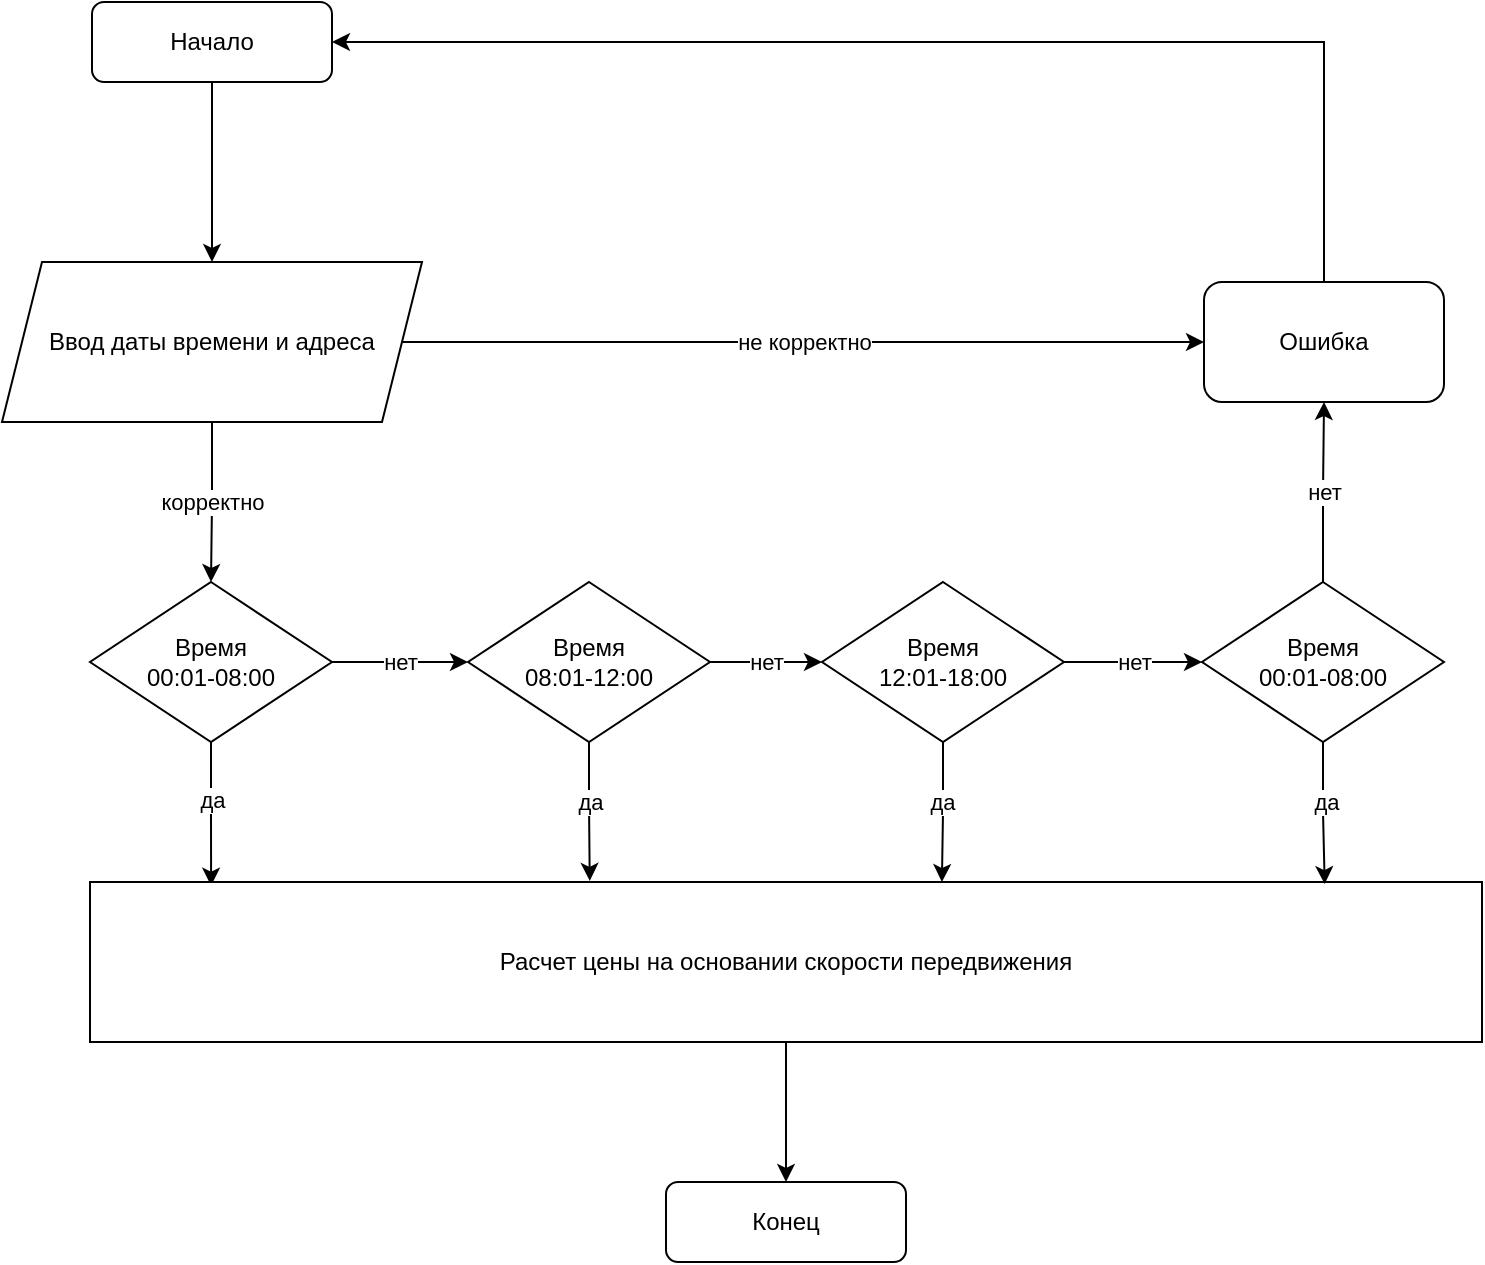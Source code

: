 <mxfile version="15.6.4" type="github">
  <diagram id="rRmtudpdEV8kB-wlNoaQ" name="Page-1">
    <mxGraphModel dx="1038" dy="647" grid="1" gridSize="10" guides="1" tooltips="1" connect="1" arrows="1" fold="1" page="1" pageScale="1" pageWidth="827" pageHeight="1169" math="0" shadow="0">
      <root>
        <mxCell id="0" />
        <mxCell id="1" parent="0" />
        <mxCell id="Se_WvvpNQdVLBRZ6bhxn-4" value="" style="edgeStyle=orthogonalEdgeStyle;rounded=0;orthogonalLoop=1;jettySize=auto;html=1;" parent="1" source="tulF2AGn9xkQMnw531Gr-1" target="tulF2AGn9xkQMnw531Gr-18" edge="1">
          <mxGeometry relative="1" as="geometry" />
        </mxCell>
        <mxCell id="tulF2AGn9xkQMnw531Gr-1" value="Начало" style="rounded=1;whiteSpace=wrap;html=1;fillColor=default;strokeColor=default;fontColor=default;" parent="1" vertex="1">
          <mxGeometry x="105" y="40" width="120" height="40" as="geometry" />
        </mxCell>
        <mxCell id="tulF2AGn9xkQMnw531Gr-2" value="Конец" style="rounded=1;whiteSpace=wrap;html=1;fillColor=default;strokeColor=default;fontColor=default;" parent="1" vertex="1">
          <mxGeometry x="392" y="630" width="120" height="40" as="geometry" />
        </mxCell>
        <mxCell id="hZLzAB2Df_Atg3REw5vI-14" value="да" style="edgeStyle=orthogonalEdgeStyle;rounded=0;orthogonalLoop=1;jettySize=auto;html=1;labelBackgroundColor=default;fontColor=default;strokeColor=default;entryX=0.087;entryY=0.023;entryDx=0;entryDy=0;entryPerimeter=0;" edge="1" parent="1" source="tulF2AGn9xkQMnw531Gr-3" target="tulF2AGn9xkQMnw531Gr-12">
          <mxGeometry x="-0.166" relative="1" as="geometry">
            <mxPoint y="-1" as="offset" />
          </mxGeometry>
        </mxCell>
        <mxCell id="tulF2AGn9xkQMnw531Gr-3" value="Время &lt;br&gt;00:01-08:00" style="rhombus;whiteSpace=wrap;html=1;fillColor=default;strokeColor=default;fontColor=default;" parent="1" vertex="1">
          <mxGeometry x="104" y="330" width="121" height="80" as="geometry" />
        </mxCell>
        <mxCell id="Se_WvvpNQdVLBRZ6bhxn-6" value="" style="edgeStyle=orthogonalEdgeStyle;rounded=0;orthogonalLoop=1;jettySize=auto;html=1;" parent="1" source="tulF2AGn9xkQMnw531Gr-12" target="tulF2AGn9xkQMnw531Gr-2" edge="1">
          <mxGeometry relative="1" as="geometry" />
        </mxCell>
        <mxCell id="tulF2AGn9xkQMnw531Gr-12" value="Расчет цены на основании скорости передвижения" style="rounded=0;whiteSpace=wrap;html=1;fillColor=default;strokeColor=default;fontColor=default;" parent="1" vertex="1">
          <mxGeometry x="104" y="480" width="696" height="80" as="geometry" />
        </mxCell>
        <mxCell id="mRyLd0OpJltPQzz-3dcJ-1" value="корректно" style="edgeStyle=orthogonalEdgeStyle;rounded=0;orthogonalLoop=1;jettySize=auto;html=1;exitX=0.5;exitY=1;exitDx=0;exitDy=0;strokeColor=default;labelBackgroundColor=default;fontColor=default;" parent="1" source="tulF2AGn9xkQMnw531Gr-18" target="tulF2AGn9xkQMnw531Gr-3" edge="1">
          <mxGeometry relative="1" as="geometry" />
        </mxCell>
        <mxCell id="hZLzAB2Df_Atg3REw5vI-3" value="не корректно" style="edgeStyle=orthogonalEdgeStyle;rounded=0;orthogonalLoop=1;jettySize=auto;html=1;exitX=1;exitY=0.5;exitDx=0;exitDy=0;entryX=0;entryY=0.5;entryDx=0;entryDy=0;labelBackgroundColor=default;fontColor=default;strokeColor=default;" edge="1" parent="1" source="tulF2AGn9xkQMnw531Gr-18" target="Se_WvvpNQdVLBRZ6bhxn-2">
          <mxGeometry relative="1" as="geometry" />
        </mxCell>
        <mxCell id="tulF2AGn9xkQMnw531Gr-18" value="Ввод даты времени и адреса" style="shape=parallelogram;perimeter=parallelogramPerimeter;whiteSpace=wrap;html=1;fixedSize=1;fillColor=default;strokeColor=default;fontColor=default;" parent="1" vertex="1">
          <mxGeometry x="60" y="170" width="210" height="80" as="geometry" />
        </mxCell>
        <mxCell id="Se_WvvpNQdVLBRZ6bhxn-1" value="нет" style="endArrow=classic;html=1;rounded=0;exitX=1;exitY=0.5;exitDx=0;exitDy=0;strokeColor=default;labelBackgroundColor=default;fontColor=default;entryX=0;entryY=0.5;entryDx=0;entryDy=0;" parent="1" source="tulF2AGn9xkQMnw531Gr-3" target="hZLzAB2Df_Atg3REw5vI-2" edge="1">
          <mxGeometry width="50" height="50" relative="1" as="geometry">
            <mxPoint x="390" y="450" as="sourcePoint" />
            <mxPoint x="520" y="360" as="targetPoint" />
          </mxGeometry>
        </mxCell>
        <mxCell id="mRyLd0OpJltPQzz-3dcJ-3" style="edgeStyle=orthogonalEdgeStyle;rounded=0;orthogonalLoop=1;jettySize=auto;html=1;exitX=0.5;exitY=0;exitDx=0;exitDy=0;entryX=1;entryY=0.5;entryDx=0;entryDy=0;" parent="1" source="Se_WvvpNQdVLBRZ6bhxn-2" target="tulF2AGn9xkQMnw531Gr-1" edge="1">
          <mxGeometry relative="1" as="geometry" />
        </mxCell>
        <mxCell id="Se_WvvpNQdVLBRZ6bhxn-2" value="Ошибка" style="rounded=1;whiteSpace=wrap;html=1;fillColor=default;strokeColor=default;fontColor=default;" parent="1" vertex="1">
          <mxGeometry x="661" y="180" width="120" height="60" as="geometry" />
        </mxCell>
        <mxCell id="hZLzAB2Df_Atg3REw5vI-6" value="нет" style="edgeStyle=orthogonalEdgeStyle;rounded=0;orthogonalLoop=1;jettySize=auto;html=1;labelBackgroundColor=default;fontColor=default;strokeColor=default;" edge="1" parent="1" source="hZLzAB2Df_Atg3REw5vI-2" target="hZLzAB2Df_Atg3REw5vI-4">
          <mxGeometry relative="1" as="geometry" />
        </mxCell>
        <mxCell id="hZLzAB2Df_Atg3REw5vI-13" value="да" style="edgeStyle=orthogonalEdgeStyle;rounded=0;orthogonalLoop=1;jettySize=auto;html=1;labelBackgroundColor=default;fontColor=default;strokeColor=default;entryX=0.359;entryY=-0.007;entryDx=0;entryDy=0;entryPerimeter=0;" edge="1" parent="1" source="hZLzAB2Df_Atg3REw5vI-2" target="tulF2AGn9xkQMnw531Gr-12">
          <mxGeometry x="-0.136" relative="1" as="geometry">
            <Array as="points">
              <mxPoint x="354" y="440" />
              <mxPoint x="354" y="440" />
            </Array>
            <mxPoint as="offset" />
          </mxGeometry>
        </mxCell>
        <mxCell id="hZLzAB2Df_Atg3REw5vI-2" value="Время &lt;br&gt;08:01-12:00" style="rhombus;whiteSpace=wrap;html=1;fillColor=default;strokeColor=default;fontColor=default;" vertex="1" parent="1">
          <mxGeometry x="293" y="330" width="121" height="80" as="geometry" />
        </mxCell>
        <mxCell id="hZLzAB2Df_Atg3REw5vI-10" value="нет" style="edgeStyle=orthogonalEdgeStyle;rounded=0;orthogonalLoop=1;jettySize=auto;html=1;labelBackgroundColor=default;fontColor=default;strokeColor=default;" edge="1" parent="1" source="hZLzAB2Df_Atg3REw5vI-4" target="hZLzAB2Df_Atg3REw5vI-5">
          <mxGeometry relative="1" as="geometry" />
        </mxCell>
        <mxCell id="hZLzAB2Df_Atg3REw5vI-11" value="да" style="edgeStyle=orthogonalEdgeStyle;rounded=0;orthogonalLoop=1;jettySize=auto;html=1;exitX=0.5;exitY=1;exitDx=0;exitDy=0;entryX=0.612;entryY=0;entryDx=0;entryDy=0;labelBackgroundColor=default;fontColor=default;strokeColor=default;entryPerimeter=0;" edge="1" parent="1" source="hZLzAB2Df_Atg3REw5vI-4" target="tulF2AGn9xkQMnw531Gr-12">
          <mxGeometry x="-0.143" y="-1" relative="1" as="geometry">
            <Array as="points">
              <mxPoint x="531" y="445" />
            </Array>
            <mxPoint as="offset" />
          </mxGeometry>
        </mxCell>
        <mxCell id="hZLzAB2Df_Atg3REw5vI-4" value="Время &lt;br&gt;12:01-18:00" style="rhombus;whiteSpace=wrap;html=1;fillColor=default;strokeColor=default;fontColor=default;" vertex="1" parent="1">
          <mxGeometry x="470" y="330" width="121" height="80" as="geometry" />
        </mxCell>
        <mxCell id="hZLzAB2Df_Atg3REw5vI-8" value="нет" style="edgeStyle=orthogonalEdgeStyle;rounded=0;orthogonalLoop=1;jettySize=auto;html=1;labelBackgroundColor=default;fontColor=default;strokeColor=default;" edge="1" parent="1" source="hZLzAB2Df_Atg3REw5vI-5" target="Se_WvvpNQdVLBRZ6bhxn-2">
          <mxGeometry relative="1" as="geometry" />
        </mxCell>
        <mxCell id="hZLzAB2Df_Atg3REw5vI-12" value="да" style="edgeStyle=orthogonalEdgeStyle;rounded=0;orthogonalLoop=1;jettySize=auto;html=1;exitX=0.5;exitY=1;exitDx=0;exitDy=0;entryX=0.887;entryY=0.013;entryDx=0;entryDy=0;labelBackgroundColor=default;fontColor=default;strokeColor=default;entryPerimeter=0;" edge="1" parent="1" source="hZLzAB2Df_Atg3REw5vI-5" target="tulF2AGn9xkQMnw531Gr-12">
          <mxGeometry x="-0.166" y="1" relative="1" as="geometry">
            <mxPoint as="offset" />
          </mxGeometry>
        </mxCell>
        <mxCell id="hZLzAB2Df_Atg3REw5vI-5" value="Время &lt;br&gt;00:01-08:00" style="rhombus;whiteSpace=wrap;html=1;fillColor=default;strokeColor=default;fontColor=default;" vertex="1" parent="1">
          <mxGeometry x="660" y="330" width="121" height="80" as="geometry" />
        </mxCell>
      </root>
    </mxGraphModel>
  </diagram>
</mxfile>
